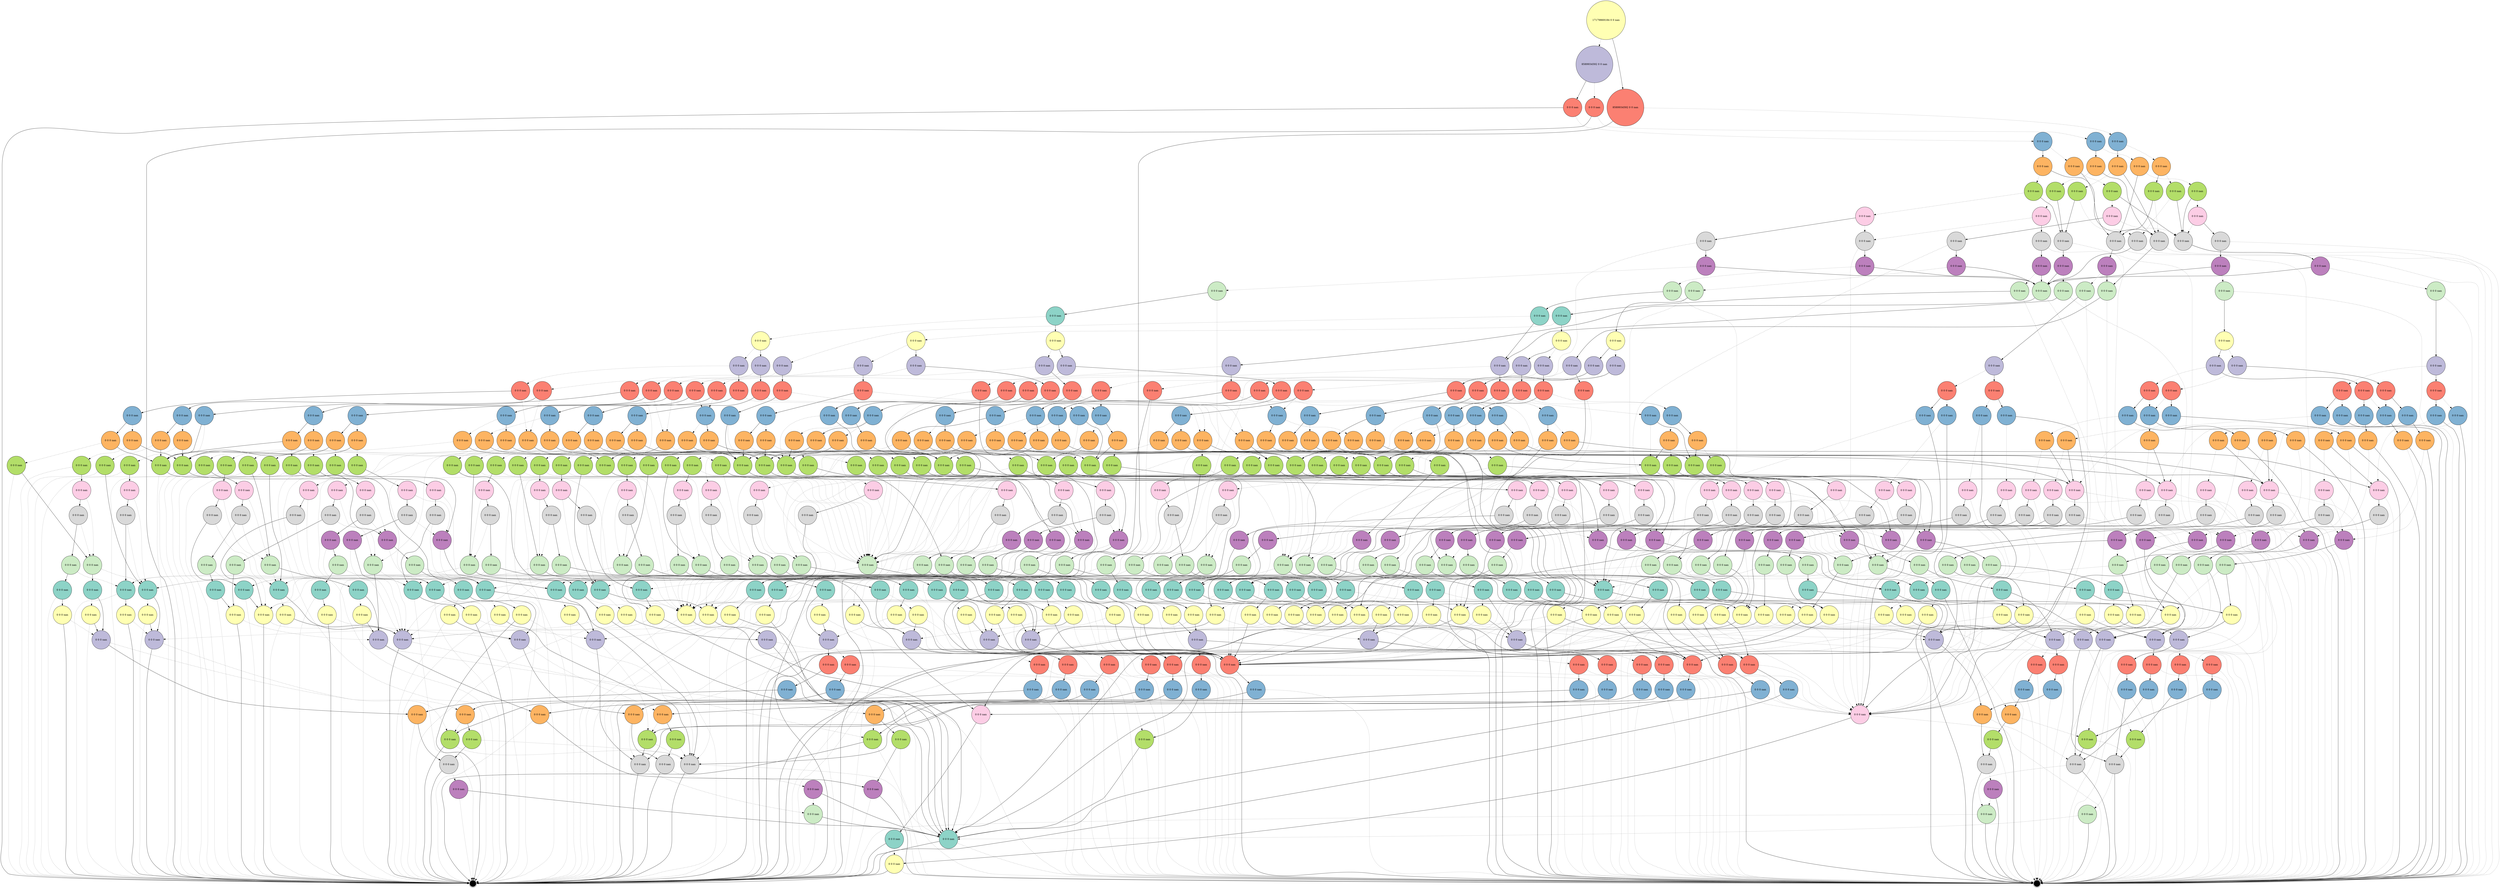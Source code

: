digraph "" {
		node [colorscheme=set312,
		label="\N",
		shape=circle,
		style=filled
		];
{
graph [rank=same];
150240	[fillcolor=2, label="17179869184 0 0 nan", rank=1];
}
{
graph [rank=same];
150239	[fillcolor=3, label="8589934592 0 0 nan", rank=2];
}
{
graph [rank=same];
149664	[fillcolor=4, label="8589934592 0 0 nan", rank=3];
149946	[fillcolor=4, label="0 0 0 nan", rank=3];
150238	[fillcolor=4, label="0 0 0 nan", rank=3];
}
{
graph [rank=same];
150237	[fillcolor=5, label="0 0 0 nan", rank=4];
149663	[fillcolor=5, label="0 0 0 nan", rank=4];
149945	[fillcolor=5, label="0 0 0 nan", rank=4];
}
{
graph [rank=same];
149944	[fillcolor=6, label="0 0 0 nan", rank=5];
149662	[fillcolor=6, label="0 0 0 nan", rank=5];
149615	[fillcolor=6, label="0 0 0 nan", rank=5];
150173	[fillcolor=6, label="0 0 0 nan", rank=5];
149893	[fillcolor=6, label="0 0 0 nan", rank=5];
150236	[fillcolor=6, label="0 0 0 nan", rank=5];
}
{
graph [rank=same];
150235	[fillcolor=7, label="0 0 0 nan", rank=6];
149661	[fillcolor=7, label="0 0 0 nan", rank=6];
149943	[fillcolor=7, label="0 0 0 nan", rank=6];
149892	[fillcolor=7, label="0 0 0 nan", rank=6];
149614	[fillcolor=7, label="0 0 0 nan", rank=6];
150172	[fillcolor=7, label="0 0 0 nan", rank=6];
149640	[fillcolor=7, label="0 0 0 nan", rank=6];
}
{
graph [rank=same];
150234	[fillcolor=8, label="0 0 0 nan", rank=7];
149942	[fillcolor=8, label="0 0 0 nan", rank=7];
150171	[fillcolor=8, label="0 0 0 nan", rank=7];
149891	[fillcolor=8, label="0 0 0 nan", rank=7];
}
{
graph [rank=same];
149639	[fillcolor=9, label="0 0 0 nan", rank=8];
149941	[fillcolor=9, label="0 0 0 nan", rank=8];
149613	[fillcolor=9, label="0 0 0 nan", rank=8];
149612	[fillcolor=9, label="0 0 0 nan", rank=8];
149660	[fillcolor=9, label="0 0 0 nan", rank=8];
149890	[fillcolor=9, label="0 0 0 nan", rank=8];
150170	[fillcolor=9, label="0 0 0 nan", rank=8];
149881	[fillcolor=9, label="0 0 0 nan", rank=8];
149559	[fillcolor=9, label="0 0 0 nan", rank=8];
150233	[fillcolor=9, label="0 0 0 nan", rank=8];
}
{
graph [rank=same];
149880	[fillcolor=10, label="0 0 0 nan", rank=9];
150169	[fillcolor=10, label="0 0 0 nan", rank=9];
149638	[fillcolor=10, label="0 0 0 nan", rank=9];
149611	[fillcolor=10, label="0 0 0 nan", rank=9];
149889	[fillcolor=10, label="0 0 0 nan", rank=9];
149940	[fillcolor=10, label="0 0 0 nan", rank=9];
149659	[fillcolor=10, label="0 0 0 nan", rank=9];
150232	[fillcolor=10, label="0 0 0 nan", rank=9];
}
{
graph [rank=same];
149558	[fillcolor=11, label="0 0 0 nan", rank=10];
150168	[fillcolor=11, label="0 0 0 nan", rank=10];
150231	[fillcolor=11, label="0 0 0 nan", rank=10];
149888	[fillcolor=11, label="0 0 0 nan", rank=10];
149658	[fillcolor=11, label="0 0 0 nan", rank=10];
149571	[fillcolor=11, label="0 0 0 nan", rank=10];
149637	[fillcolor=11, label="0 0 0 nan", rank=10];
149879	[fillcolor=11, label="0 0 0 nan", rank=10];
149610	[fillcolor=11, label="0 0 0 nan", rank=10];
149939	[fillcolor=11, label="0 0 0 nan", rank=10];
}
{
graph [rank=same];
149887	[fillcolor=1, label="0 0 0 nan", rank=11];
149878	[fillcolor=1, label="0 0 0 nan", rank=11];
150167	[fillcolor=1, label="0 0 0 nan", rank=11];
}
{
graph [rank=same];
149938	[fillcolor=2, label="0 0 0 nan", rank=12];
150166	[fillcolor=2, label="0 0 0 nan", rank=12];
150070	[fillcolor=2, label="0 0 0 nan", rank=12];
149877	[fillcolor=2, label="0 0 0 nan", rank=12];
150230	[fillcolor=2, label="0 0 0 nan", rank=12];
149767	[fillcolor=2, label="0 0 0 nan", rank=12];
}
{
graph [rank=same];
149876	[fillcolor=3, label="0 0 0 nan", rank=13];
150069	[fillcolor=3, label="0 0 0 nan", rank=13];
149657	[fillcolor=3, label="0 0 0 nan", rank=13];
150208	[fillcolor=3, label="0 0 0 nan", rank=13];
149766	[fillcolor=3, label="0 0 0 nan", rank=13];
149570	[fillcolor=3, label="0 0 0 nan", rank=13];
149727	[fillcolor=3, label="0 0 0 nan", rank=13];
149557	[fillcolor=3, label="0 0 0 nan", rank=13];
150025	[fillcolor=3, label="0 0 0 nan", rank=13];
149836	[fillcolor=3, label="0 0 0 nan", rank=13];
149920	[fillcolor=3, label="0 0 0 nan", rank=13];
149609	[fillcolor=3, label="0 0 0 nan", rank=13];
150229	[fillcolor=3, label="0 0 0 nan", rank=13];
150121	[fillcolor=3, label="0 0 0 nan", rank=13];
150165	[fillcolor=3, label="0 0 0 nan", rank=13];
149886	[fillcolor=3, label="0 0 0 nan", rank=13];
149937	[fillcolor=3, label="0 0 0 nan", rank=13];
149636	[fillcolor=3, label="0 0 0 nan", rank=13];
}
{
graph [rank=same];
150005	[fillcolor=4, label="0 0 0 nan", rank=14];
149556	[fillcolor=4, label="0 0 0 nan", rank=14];
149726	[fillcolor=4, label="0 0 0 nan", rank=14];
150164	[fillcolor=4, label="0 0 0 nan", rank=14];
149656	[fillcolor=4, label="0 0 0 nan", rank=14];
150051	[fillcolor=4, label="0 0 0 nan", rank=14];
149597	[fillcolor=4, label="0 0 0 nan", rank=14];
149860	[fillcolor=4, label="0 0 0 nan", rank=14];
150107	[fillcolor=4, label="0 0 0 nan", rank=14];
149875	[fillcolor=4, label="0 0 0 nan", rank=14];
149555	[fillcolor=4, label="0 0 0 nan", rank=14];
150068	[fillcolor=4, label="0 0 0 nan", rank=14];
149936	[fillcolor=4, label="0 0 0 nan", rank=14];
149635	[fillcolor=4, label="0 0 0 nan", rank=14];
149649	[fillcolor=4, label="0 0 0 nan", rank=14];
150228	[fillcolor=4, label="0 0 0 nan", rank=14];
149883	[fillcolor=4, label="0 0 0 nan", rank=14];
149750	[fillcolor=4, label="0 0 0 nan", rank=14];
150147	[fillcolor=4, label="0 0 0 nan", rank=14];
150218	[fillcolor=4, label="0 0 0 nan", rank=14];
149928	[fillcolor=4, label="0 0 0 nan", rank=14];
149919	[fillcolor=4, label="0 0 0 nan", rank=14];
149835	[fillcolor=4, label="0 0 0 nan", rank=14];
149885	[fillcolor=4, label="0 0 0 nan", rank=14];
149820	[fillcolor=4, label="0 0 0 nan", rank=14];
149628	[fillcolor=4, label="0 0 0 nan", rank=14];
149568	[fillcolor=4, label="0 0 0 nan", rank=14];
150192	[fillcolor=4, label="0 0 0 nan", rank=14];
149569	[fillcolor=4, label="0 0 0 nan", rank=14];
149765	[fillcolor=4, label="0 0 0 nan", rank=14];
149711	[fillcolor=4, label="0 0 0 nan", rank=14];
150120	[fillcolor=4, label="0 0 0 nan", rank=14];
150207	[fillcolor=4, label="0 0 0 nan", rank=14];
149908	[fillcolor=4, label="0 0 0 nan", rank=14];
150024	[fillcolor=4, label="0 0 0 nan", rank=14];
149608	[fillcolor=4, label="0 0 0 nan", rank=14];
}
{
graph [rank=same];
149913	[fillcolor=5, label="0 0 0 nan", rank=15];
150191	[fillcolor=5, label="0 0 0 nan", rank=15];
149806	[fillcolor=5, label="0 0 0 nan", rank=15];
149607	[fillcolor=5, label="0 0 0 nan", rank=15];
150199	[fillcolor=5, label="0 0 0 nan", rank=15];
149882	[fillcolor=5, label="0 0 0 nan", rank=15];
150206	[fillcolor=5, label="0 0 0 nan", rank=15];
149652	[fillcolor=5, label="0 0 0 nan", rank=15];
150163	[fillcolor=5, label="0 0 0 nan", rank=15];
149627	[fillcolor=5, label="0 0 0 nan", rank=15];
149859	[fillcolor=5, label="0 0 0 nan", rank=15];
150227	[fillcolor=5, label="0 0 0 nan", rank=15];
149974	[fillcolor=5, label="0 0 0 nan", rank=15];
150182	[fillcolor=5, label="0 0 0 nan", rank=15];
150023	[fillcolor=5, label="0 0 0 nan", rank=15];
149631	[fillcolor=5, label="0 0 0 nan", rank=15];
149907	[fillcolor=5, label="0 0 0 nan", rank=15];
149686	[fillcolor=5, label="0 0 0 nan", rank=15];
149621	[fillcolor=5, label="0 0 0 nan", rank=15];
149927	[fillcolor=5, label="0 0 0 nan", rank=15];
149648	[fillcolor=5, label="0 0 0 nan", rank=15];
150050	[fillcolor=5, label="0 0 0 nan", rank=15];
150098	[fillcolor=5, label="0 0 0 nan", rank=15];
150004	[fillcolor=5, label="0 0 0 nan", rank=15];
149586	[fillcolor=5, label="0 0 0 nan", rank=15];
149710	[fillcolor=5, label="0 0 0 nan", rank=15];
149831	[fillcolor=5, label="0 0 0 nan", rank=15];
149900	[fillcolor=5, label="0 0 0 nan", rank=15];
150014	[fillcolor=5, label="0 0 0 nan", rank=15];
150116	[fillcolor=5, label="0 0 0 nan", rank=15];
150146	[fillcolor=5, label="0 0 0 nan", rank=15];
149602	[fillcolor=5, label="0 0 0 nan", rank=15];
149725	[fillcolor=5, label="0 0 0 nan", rank=15];
149918	[fillcolor=5, label="0 0 0 nan", rank=15];
149718	[fillcolor=5, label="0 0 0 nan", rank=15];
149764	[fillcolor=5, label="0 0 0 nan", rank=15];
150217	[fillcolor=5, label="0 0 0 nan", rank=15];
149634	[fillcolor=5, label="0 0 0 nan", rank=15];
149596	[fillcolor=5, label="0 0 0 nan", rank=15];
149644	[fillcolor=5, label="0 0 0 nan", rank=15];
150067	[fillcolor=5, label="0 0 0 nan", rank=15];
149749	[fillcolor=5, label="0 0 0 nan", rank=15];
149874	[fillcolor=5, label="0 0 0 nan", rank=15];
149884	[fillcolor=5, label="0 0 0 nan", rank=15];
149935	[fillcolor=5, label="0 0 0 nan", rank=15];
149655	[fillcolor=5, label="0 0 0 nan", rank=15];
}
{
graph [rank=same];
149899	[fillcolor=6, label="0 0 0 nan", rank=16];
149685	[fillcolor=6, label="0 0 0 nan", rank=16];
149934	[fillcolor=6, label="0 0 0 nan", rank=16];
149709	[fillcolor=6, label="0 0 0 nan", rank=16];
150176	[fillcolor=6, label="0 0 0 nan", rank=16];
149930	[fillcolor=6, label="0 0 0 nan", rank=16];
150003	[fillcolor=6, label="0 0 0 nan", rank=16];
150017	[fillcolor=6, label="0 0 0 nan", rank=16];
150115	[fillcolor=6, label="0 0 0 nan", rank=16];
149902	[fillcolor=6, label="0 0 0 nan", rank=16];
150194	[fillcolor=6, label="0 0 0 nan", rank=16];
149713	[fillcolor=6, label="0 0 0 nan", rank=16];
150201	[fillcolor=6, label="0 0 0 nan", rank=16];
150058	[fillcolor=6, label="0 0 0 nan", rank=16];
150110	[fillcolor=6, label="0 0 0 nan", rank=16];
150226	[fillcolor=6, label="0 0 0 nan", rank=16];
150221	[fillcolor=6, label="0 0 0 nan", rank=16];
149741	[fillcolor=6, label="0 0 0 nan", rank=16];
150205	[fillcolor=6, label="0 0 0 nan", rank=16];
149748	[fillcolor=6, label="0 0 0 nan", rank=16];
149909	[fillcolor=6, label="0 0 0 nan", rank=16];
149866	[fillcolor=6, label="0 0 0 nan", rank=16];
149895	[fillcolor=6, label="0 0 0 nan", rank=16];
150008	[fillcolor=6, label="0 0 0 nan", rank=16];
149700	[fillcolor=6, label="0 0 0 nan", rank=16];
149676	[fillcolor=6, label="0 0 0 nan", rank=16];
149963	[fillcolor=6, label="0 0 0 nan", rank=16];
150185	[fillcolor=6, label="0 0 0 nan", rank=16];
149912	[fillcolor=6, label="0 0 0 nan", rank=16];
150145	[fillcolor=6, label="0 0 0 nan", rank=16];
150137	[fillcolor=6, label="0 0 0 nan", rank=16];
149858	[fillcolor=6, label="0 0 0 nan", rank=16];
149906	[fillcolor=6, label="0 0 0 nan", rank=16];
149926	[fillcolor=6, label="0 0 0 nan", rank=16];
150022	[fillcolor=6, label="0 0 0 nan", rank=16];
149720	[fillcolor=6, label="0 0 0 nan", rank=16];
149873	[fillcolor=6, label="0 0 0 nan", rank=16];
149788	[fillcolor=6, label="0 0 0 nan", rank=16];
149993	[fillcolor=6, label="0 0 0 nan", rank=16];
149823	[fillcolor=6, label="0 0 0 nan", rank=16];
150106	[fillcolor=6, label="0 0 0 nan", rank=16];
150119	[fillcolor=6, label="0 0 0 nan", rank=16];
149805	[fillcolor=6, label="0 0 0 nan", rank=16];
150087	[fillcolor=6, label="0 0 0 nan", rank=16];
150216	[fillcolor=6, label="0 0 0 nan", rank=16];
149717	[fillcolor=6, label="0 0 0 nan", rank=16];
149756	[fillcolor=6, label="0 0 0 nan", rank=16];
150190	[fillcolor=6, label="0 0 0 nan", rank=16];
150013	[fillcolor=6, label="0 0 0 nan", rank=16];
150154	[fillcolor=6, label="0 0 0 nan", rank=16];
149917	[fillcolor=6, label="0 0 0 nan", rank=16];
150066	[fillcolor=6, label="0 0 0 nan", rank=16];
150041	[fillcolor=6, label="0 0 0 nan", rank=16];
149724	[fillcolor=6, label="0 0 0 nan", rank=16];
149851	[fillcolor=6, label="0 0 0 nan", rank=16];
150049	[fillcolor=6, label="0 0 0 nan", rank=16];
150097	[fillcolor=6, label="0 0 0 nan", rank=16];
149830	[fillcolor=6, label="0 0 0 nan", rank=16];
150198	[fillcolor=6, label="0 0 0 nan", rank=16];
149973	[fillcolor=6, label="0 0 0 nan", rank=16];
149763	[fillcolor=6, label="0 0 0 nan", rank=16];
149922	[fillcolor=6, label="0 0 0 nan", rank=16];
149834	[fillcolor=6, label="0 0 0 nan", rank=16];
149914	[fillcolor=6, label="0 0 0 nan", rank=16];
150211	[fillcolor=6, label="0 0 0 nan", rank=16];
149819	[fillcolor=6, label="0 0 0 nan", rank=16];
150181	[fillcolor=6, label="0 0 0 nan", rank=16];
150162	[fillcolor=6, label="0 0 0 nan", rank=16];
}
{
graph [rank=same];
149708	[fillcolor=7, label="0 0 0 nan", rank=17];
149719	[fillcolor=7, label="0 0 0 nan", rank=17];
150114	[fillcolor=7, label="0 0 0 nan", rank=17];
150016	[fillcolor=7, label="0 0 0 nan", rank=17];
149603	[fillcolor=7, label="0 0 0 nan", rank=17];
149762	[fillcolor=7, label="0 0 0 nan", rank=17];
149804	[fillcolor=7, label="0 0 0 nan", rank=17];
149812	[fillcolor=7, label="0 0 0 nan", rank=17];
149606	[fillcolor=7, label="0 0 0 nan", rank=17];
149755	[fillcolor=7, label="0 0 0 nan", rank=17];
149833	[fillcolor=7, label="0 0 0 nan", rank=17];
149826	[fillcolor=7, label="0 0 0 nan", rank=17];
150136	[fillcolor=7, label="0 0 0 nan", rank=17];
149675	[fillcolor=7, label="0 0 0 nan", rank=17];
150048	[fillcolor=7, label="0 0 0 nan", rank=17];
150109	[fillcolor=7, label="0 0 0 nan", rank=17];
149740	[fillcolor=7, label="0 0 0 nan", rank=17];
149723	[fillcolor=7, label="0 0 0 nan", rank=17];
150007	[fillcolor=7, label="0 0 0 nan", rank=17];
149577	[fillcolor=7, label="0 0 0 nan", rank=17];
149585	[fillcolor=7, label="0 0 0 nan", rank=17];
149796	[fillcolor=7, label="0 0 0 nan", rank=17];
149832	[fillcolor=7, label="0 0 0 nan", rank=17];
149865	[fillcolor=7, label="0 0 0 nan", rank=17];
149776	[fillcolor=7, label="0 0 0 nan", rank=17];
149818	[fillcolor=7, label="0 0 0 nan", rank=17];
150096	[fillcolor=7, label="0 0 0 nan", rank=17];
150105	[fillcolor=7, label="0 0 0 nan", rank=17];
150065	[fillcolor=7, label="0 0 0 nan", rank=17];
149598	[fillcolor=7, label="0 0 0 nan", rank=17];
150012	[fillcolor=7, label="0 0 0 nan", rank=17];
149595	[fillcolor=7, label="0 0 0 nan", rank=17];
150040	[fillcolor=7, label="0 0 0 nan", rank=17];
150057	[fillcolor=7, label="0 0 0 nan", rank=17];
150002	[fillcolor=7, label="0 0 0 nan", rank=17];
149857	[fillcolor=7, label="0 0 0 nan", rank=17];
149601	[fillcolor=7, label="0 0 0 nan", rank=17];
149850	[fillcolor=7, label="0 0 0 nan", rank=17];
149821	[fillcolor=7, label="0 0 0 nan", rank=17];
149712	[fillcolor=7, label="0 0 0 nan", rank=17];
149787	[fillcolor=7, label="0 0 0 nan", rank=17];
150021	[fillcolor=7, label="0 0 0 nan", rank=17];
149699	[fillcolor=7, label="0 0 0 nan", rank=17];
150118	[fillcolor=7, label="0 0 0 nan", rank=17];
149822	[fillcolor=7, label="0 0 0 nan", rank=17];
150086	[fillcolor=7, label="0 0 0 nan", rank=17];
149872	[fillcolor=7, label="0 0 0 nan", rank=17];
150161	[fillcolor=7, label="0 0 0 nan", rank=17];
150153	[fillcolor=7, label="0 0 0 nan", rank=17];
149829	[fillcolor=7, label="0 0 0 nan", rank=17];
149716	[fillcolor=7, label="0 0 0 nan", rank=17];
149962	[fillcolor=7, label="0 0 0 nan", rank=17];
149972	[fillcolor=7, label="0 0 0 nan", rank=17];
149684	[fillcolor=7, label="0 0 0 nan", rank=17];
149992	[fillcolor=7, label="0 0 0 nan", rank=17];
149747	[fillcolor=7, label="0 0 0 nan", rank=17];
149587	[fillcolor=7, label="0 0 0 nan", rank=17];
150144	[fillcolor=7, label="0 0 0 nan", rank=17];
}
{
graph [rank=same];
149633	[fillcolor=8, label="0 0 0 nan", rank=18];
150143	[fillcolor=8, label="0 0 0 nan", rank=18];
149925	[fillcolor=8, label="0 0 0 nan", rank=18];
150204	[fillcolor=8, label="0 0 0 nan", rank=18];
149761	[fillcolor=8, label="0 0 0 nan", rank=18];
149933	[fillcolor=8, label="0 0 0 nan", rank=18];
149600	[fillcolor=8, label="0 0 0 nan", rank=18];
149647	[fillcolor=8, label="0 0 0 nan", rank=18];
150225	[fillcolor=8, label="0 0 0 nan", rank=18];
149620	[fillcolor=8, label="0 0 0 nan", rank=18];
150064	[fillcolor=8, label="0 0 0 nan", rank=18];
149916	[fillcolor=8, label="0 0 0 nan", rank=18];
150160	[fillcolor=8, label="0 0 0 nan", rank=18];
149683	[fillcolor=8, label="0 0 0 nan", rank=18];
150215	[fillcolor=8, label="0 0 0 nan", rank=18];
149803	[fillcolor=8, label="0 0 0 nan", rank=18];
150095	[fillcolor=8, label="0 0 0 nan", rank=18];
150189	[fillcolor=8, label="0 0 0 nan", rank=18];
150197	[fillcolor=8, label="0 0 0 nan", rank=18];
149898	[fillcolor=8, label="0 0 0 nan", rank=18];
149643	[fillcolor=8, label="0 0 0 nan", rank=18];
150001	[fillcolor=8, label="0 0 0 nan", rank=18];
149626	[fillcolor=8, label="0 0 0 nan", rank=18];
150047	[fillcolor=8, label="0 0 0 nan", rank=18];
149828	[fillcolor=8, label="0 0 0 nan", rank=18];
149825	[fillcolor=8, label="0 0 0 nan", rank=18];
150020	[fillcolor=8, label="0 0 0 nan", rank=18];
150180	[fillcolor=8, label="0 0 0 nan", rank=18];
150011	[fillcolor=8, label="0 0 0 nan", rank=18];
149594	[fillcolor=8, label="0 0 0 nan", rank=18];
149651	[fillcolor=8, label="0 0 0 nan", rank=18];
150113	[fillcolor=8, label="0 0 0 nan", rank=18];
149971	[fillcolor=8, label="0 0 0 nan", rank=18];
149654	[fillcolor=8, label="0 0 0 nan", rank=18];
149715	[fillcolor=8, label="0 0 0 nan", rank=18];
149911	[fillcolor=8, label="0 0 0 nan", rank=18];
149707	[fillcolor=8, label="0 0 0 nan", rank=18];
149584	[fillcolor=8, label="0 0 0 nan", rank=18];
149905	[fillcolor=8, label="0 0 0 nan", rank=18];
149722	[fillcolor=8, label="0 0 0 nan", rank=18];
149605	[fillcolor=8, label="0 0 0 nan", rank=18];
149746	[fillcolor=8, label="0 0 0 nan", rank=18];
149795	[fillcolor=8, label="0 0 0 nan", rank=18];
149871	[fillcolor=8, label="0 0 0 nan", rank=18];
149856	[fillcolor=8, label="0 0 0 nan", rank=18];
149630	[fillcolor=8, label="0 0 0 nan", rank=18];
}
{
graph [rank=same];
149870	[fillcolor=9, label="0 0 0 nan", rank=19];
150046	[fillcolor=9, label="0 0 0 nan", rank=19];
149915	[fillcolor=9, label="0 0 0 nan", rank=19];
149904	[fillcolor=9, label="0 0 0 nan", rank=19];
149802	[fillcolor=9, label="0 0 0 nan", rank=19];
149642	[fillcolor=9, label="0 0 0 nan", rank=19];
149932	[fillcolor=9, label="0 0 0 nan", rank=19];
149682	[fillcolor=9, label="0 0 0 nan", rank=19];
149625	[fillcolor=9, label="0 0 0 nan", rank=19];
150224	[fillcolor=9, label="0 0 0 nan", rank=19];
149593	[fillcolor=9, label="0 0 0 nan", rank=19];
150179	[fillcolor=9, label="0 0 0 nan", rank=19];
149646	[fillcolor=9, label="0 0 0 nan", rank=19];
149721	[fillcolor=9, label="0 0 0 nan", rank=19];
150019	[fillcolor=9, label="0 0 0 nan", rank=19];
150196	[fillcolor=9, label="0 0 0 nan", rank=19];
149629	[fillcolor=9, label="0 0 0 nan", rank=19];
149604	[fillcolor=9, label="0 0 0 nan", rank=19];
149650	[fillcolor=9, label="0 0 0 nan", rank=19];
149970	[fillcolor=9, label="0 0 0 nan", rank=19];
149794	[fillcolor=9, label="0 0 0 nan", rank=19];
150214	[fillcolor=9, label="0 0 0 nan", rank=19];
150094	[fillcolor=9, label="0 0 0 nan", rank=19];
149910	[fillcolor=9, label="0 0 0 nan", rank=19];
149897	[fillcolor=9, label="0 0 0 nan", rank=19];
149653	[fillcolor=9, label="0 0 0 nan", rank=19];
149760	[fillcolor=9, label="0 0 0 nan", rank=19];
149827	[fillcolor=9, label="0 0 0 nan", rank=19];
150188	[fillcolor=9, label="0 0 0 nan", rank=19];
150112	[fillcolor=9, label="0 0 0 nan", rank=19];
149632	[fillcolor=9, label="0 0 0 nan", rank=19];
149619	[fillcolor=9, label="0 0 0 nan", rank=19];
149924	[fillcolor=9, label="0 0 0 nan", rank=19];
150159	[fillcolor=9, label="0 0 0 nan", rank=19];
150010	[fillcolor=9, label="0 0 0 nan", rank=19];
150142	[fillcolor=9, label="0 0 0 nan", rank=19];
149583	[fillcolor=9, label="0 0 0 nan", rank=19];
149824	[fillcolor=9, label="0 0 0 nan", rank=19];
150063	[fillcolor=9, label="0 0 0 nan", rank=19];
150000	[fillcolor=9, label="0 0 0 nan", rank=19];
149745	[fillcolor=9, label="0 0 0 nan", rank=19];
150203	[fillcolor=9, label="0 0 0 nan", rank=19];
149714	[fillcolor=9, label="0 0 0 nan", rank=19];
149855	[fillcolor=9, label="0 0 0 nan", rank=19];
149599	[fillcolor=9, label="0 0 0 nan", rank=19];
149706	[fillcolor=9, label="0 0 0 nan", rank=19];
}
{
graph [rank=same];
150195	[fillcolor=10, label="0 0 0 nan", rank=20];
150158	[fillcolor=10, label="0 0 0 nan", rank=20];
150104	[fillcolor=10, label="0 0 0 nan", rank=20];
150213	[fillcolor=10, label="0 0 0 nan", rank=20];
150220	[fillcolor=10, label="0 0 0 nan", rank=20];
150135	[fillcolor=10, label="0 0 0 nan", rank=20];
150152	[fillcolor=10, label="0 0 0 nan", rank=20];
150006	[fillcolor=10, label="0 0 0 nan", rank=20];
150056	[fillcolor=10, label="0 0 0 nan", rank=20];
150223	[fillcolor=10, label="0 0 0 nan", rank=20];
150210	[fillcolor=10, label="0 0 0 nan", rank=20];
150039	[fillcolor=10, label="0 0 0 nan", rank=20];
150193	[fillcolor=10, label="0 0 0 nan", rank=20];
150108	[fillcolor=10, label="0 0 0 nan", rank=20];
150202	[fillcolor=10, label="0 0 0 nan", rank=20];
150175	[fillcolor=10, label="0 0 0 nan", rank=20];
150018	[fillcolor=10, label="0 0 0 nan", rank=20];
150015	[fillcolor=10, label="0 0 0 nan", rank=20];
150045	[fillcolor=10, label="0 0 0 nan", rank=20];
150009	[fillcolor=10, label="0 0 0 nan", rank=20];
150093	[fillcolor=10, label="0 0 0 nan", rank=20];
150184	[fillcolor=10, label="0 0 0 nan", rank=20];
150178	[fillcolor=10, label="0 0 0 nan", rank=20];
149991	[fillcolor=10, label="0 0 0 nan", rank=20];
149969	[fillcolor=10, label="0 0 0 nan", rank=20];
150062	[fillcolor=10, label="0 0 0 nan", rank=20];
150200	[fillcolor=10, label="0 0 0 nan", rank=20];
150117	[fillcolor=10, label="0 0 0 nan", rank=20];
150111	[fillcolor=10, label="0 0 0 nan", rank=20];
150141	[fillcolor=10, label="0 0 0 nan", rank=20];
149999	[fillcolor=10, label="0 0 0 nan", rank=20];
149961	[fillcolor=10, label="0 0 0 nan", rank=20];
150187	[fillcolor=10, label="0 0 0 nan", rank=20];
150085	[fillcolor=10, label="0 0 0 nan", rank=20];
}
{
graph [rank=same];
149576	[fillcolor=11, label="0 0 0 nan", rank=21];
149681	[fillcolor=11, label="0 0 0 nan", rank=21];
149854	[fillcolor=11, label="0 0 0 nan", rank=21];
150084	[fillcolor=11, label="0 0 0 nan", rank=21];
149739	[fillcolor=11, label="0 0 0 nan", rank=21];
149864	[fillcolor=11, label="0 0 0 nan", rank=21];
150219	[fillcolor=11, label="0 0 0 nan", rank=21];
149645	[fillcolor=11, label="0 0 0 nan", rank=21];
150212	[fillcolor=11, label="0 0 0 nan", rank=21];
149582	[fillcolor=11, label="0 0 0 nan", rank=21];
149869	[fillcolor=11, label="0 0 0 nan", rank=21];
149990	[fillcolor=11, label="0 0 0 nan", rank=21];
149849	[fillcolor=11, label="0 0 0 nan", rank=21];
150183	[fillcolor=11, label="0 0 0 nan", rank=21];
149754	[fillcolor=11, label="0 0 0 nan", rank=21];
149894	[fillcolor=11, label="0 0 0 nan", rank=21];
149903	[fillcolor=11, label="0 0 0 nan", rank=21];
150044	[fillcolor=11, label="0 0 0 nan", rank=21];
149817	[fillcolor=11, label="0 0 0 nan", rank=21];
149896	[fillcolor=11, label="0 0 0 nan", rank=21];
149793	[fillcolor=11, label="0 0 0 nan", rank=21];
150209	[fillcolor=11, label="0 0 0 nan", rank=21];
149759	[fillcolor=11, label="0 0 0 nan", rank=21];
149674	[fillcolor=11, label="0 0 0 nan", rank=21];
150061	[fillcolor=11, label="0 0 0 nan", rank=21];
150222	[fillcolor=11, label="0 0 0 nan", rank=21];
149624	[fillcolor=11, label="0 0 0 nan", rank=21];
149968	[fillcolor=11, label="0 0 0 nan", rank=21];
150151	[fillcolor=11, label="0 0 0 nan", rank=21];
149705	[fillcolor=11, label="0 0 0 nan", rank=21];
149744	[fillcolor=11, label="0 0 0 nan", rank=21];
149546	[fillcolor=11, label="0 0 0 nan", rank=21];
150174	[fillcolor=11, label="0 0 0 nan", rank=21];
149562	[fillcolor=11, label="0 0 0 nan", rank=21];
150103	[fillcolor=11, label="0 0 0 nan", rank=21];
149929	[fillcolor=11, label="0 0 0 nan", rank=21];
149998	[fillcolor=11, label="0 0 0 nan", rank=21];
149923	[fillcolor=11, label="0 0 0 nan", rank=21];
150186	[fillcolor=11, label="0 0 0 nan", rank=21];
149641	[fillcolor=11, label="0 0 0 nan", rank=21];
149775	[fillcolor=11, label="0 0 0 nan", rank=21];
150055	[fillcolor=11, label="0 0 0 nan", rank=21];
149921	[fillcolor=11, label="0 0 0 nan", rank=21];
150177	[fillcolor=11, label="0 0 0 nan", rank=21];
149786	[fillcolor=11, label="0 0 0 nan", rank=21];
150038	[fillcolor=11, label="0 0 0 nan", rank=21];
149960	[fillcolor=11, label="0 0 0 nan", rank=21];
149554	[fillcolor=11, label="0 0 0 nan", rank=21];
149931	[fillcolor=11, label="0 0 0 nan", rank=21];
150134	[fillcolor=11, label="0 0 0 nan", rank=21];
149618	[fillcolor=11, label="0 0 0 nan", rank=21];
149567	[fillcolor=11, label="0 0 0 nan", rank=21];
149592	[fillcolor=11, label="0 0 0 nan", rank=21];
149801	[fillcolor=11, label="0 0 0 nan", rank=21];
149811	[fillcolor=11, label="0 0 0 nan", rank=21];
150157	[fillcolor=11, label="0 0 0 nan", rank=21];
150140	[fillcolor=11, label="0 0 0 nan", rank=21];
149698	[fillcolor=11, label="0 0 0 nan", rank=21];
149901	[fillcolor=11, label="0 0 0 nan", rank=21];
150092	[fillcolor=11, label="0 0 0 nan", rank=21];
}
{
graph [rank=same];
149743	[fillcolor=1, label="0 0 0 nan", rank=22];
149573	[fillcolor=1, label="0 0 0 nan", rank=22];
149591	[fillcolor=1, label="0 0 0 nan", rank=22];
150102	[fillcolor=1, label="0 0 0 nan", rank=22];
150083	[fillcolor=1, label="0 0 0 nan", rank=22];
149798	[fillcolor=1, label="0 0 0 nan", rank=22];
149800	[fillcolor=1, label="0 0 0 nan", rank=22];
149673	[fillcolor=1, label="0 0 0 nan", rank=22];
150089	[fillcolor=1, label="0 0 0 nan", rank=22];
149792	[fillcolor=1, label="0 0 0 nan", rank=22];
150156	[fillcolor=1, label="0 0 0 nan", rank=22];
149581	[fillcolor=1, label="0 0 0 nan", rank=22];
149680	[fillcolor=1, label="0 0 0 nan", rank=22];
149967	[fillcolor=1, label="0 0 0 nan", rank=22];
149868	[fillcolor=1, label="0 0 0 nan", rank=22];
149693	[fillcolor=1, label="0 0 0 nan", rank=22];
149702	[fillcolor=1, label="0 0 0 nan", rank=22];
149989	[fillcolor=1, label="0 0 0 nan", rank=22];
149774	[fillcolor=1, label="0 0 0 nan", rank=22];
149790	[fillcolor=1, label="0 0 0 nan", rank=22];
149753	[fillcolor=1, label="0 0 0 nan", rank=22];
149997	[fillcolor=1, label="0 0 0 nan", rank=22];
150060	[fillcolor=1, label="0 0 0 nan", rank=22];
149785	[fillcolor=1, label="0 0 0 nan", rank=22];
150091	[fillcolor=1, label="0 0 0 nan", rank=22];
149848	[fillcolor=1, label="0 0 0 nan", rank=22];
149985	[fillcolor=1, label="0 0 0 nan", rank=22];
149738	[fillcolor=1, label="0 0 0 nan", rank=22];
149575	[fillcolor=1, label="0 0 0 nan", rank=22];
149816	[fillcolor=1, label="0 0 0 nan", rank=22];
149965	[fillcolor=1, label="0 0 0 nan", rank=22];
149782	[fillcolor=1, label="0 0 0 nan", rank=22];
150043	[fillcolor=1, label="0 0 0 nan", rank=22];
149995	[fillcolor=1, label="0 0 0 nan", rank=22];
149959	[fillcolor=1, label="0 0 0 nan", rank=22];
149704	[fillcolor=1, label="0 0 0 nan", rank=22];
149853	[fillcolor=1, label="0 0 0 nan", rank=22];
150037	[fillcolor=1, label="0 0 0 nan", rank=22];
150150	[fillcolor=1, label="0 0 0 nan", rank=22];
149814	[fillcolor=1, label="0 0 0 nan", rank=22];
149678	[fillcolor=1, label="0 0 0 nan", rank=22];
149670	[fillcolor=1, label="0 0 0 nan", rank=22];
149808	[fillcolor=1, label="0 0 0 nan", rank=22];
150054	[fillcolor=1, label="0 0 0 nan", rank=22];
149863	[fillcolor=1, label="0 0 0 nan", rank=22];
149697	[fillcolor=1, label="0 0 0 nan", rank=22];
149758	[fillcolor=1, label="0 0 0 nan", rank=22];
149810	[fillcolor=1, label="0 0 0 nan", rank=22];
149589	[fillcolor=1, label="0 0 0 nan", rank=22];
150133	[fillcolor=1, label="0 0 0 nan", rank=22];
150139	[fillcolor=1, label="0 0 0 nan", rank=22];
150080	[fillcolor=1, label="0 0 0 nan", rank=22];
150100	[fillcolor=1, label="0 0 0 nan", rank=22];
149772	[fillcolor=1, label="0 0 0 nan", rank=22];
149956	[fillcolor=1, label="0 0 0 nan", rank=22];
149579	[fillcolor=1, label="0 0 0 nan", rank=22];
}
{
graph [rank=same];
150155	[fillcolor=2, label="0 0 0 nan", rank=23];
149994	[fillcolor=2, label="0 0 0 nan", rank=23];
149988	[fillcolor=2, label="0 0 0 nan", rank=23];
149784	[fillcolor=2, label="0 0 0 nan", rank=23];
150079	[fillcolor=2, label="0 0 0 nan", rank=23];
150053	[fillcolor=2, label="0 0 0 nan", rank=23];
149752	[fillcolor=2, label="0 0 0 nan", rank=23];
149692	[fillcolor=2, label="0 0 0 nan", rank=23];
149696	[fillcolor=2, label="0 0 0 nan", rank=23];
149622	[fillcolor=2, label="0 0 0 nan", rank=23];
149672	[fillcolor=2, label="0 0 0 nan", rank=23];
149574	[fillcolor=2, label="0 0 0 nan", rank=23];
150088	[fillcolor=2, label="0 0 0 nan", rank=23];
149964	[fillcolor=2, label="0 0 0 nan", rank=23];
149578	[fillcolor=2, label="0 0 0 nan", rank=23];
149552	[fillcolor=2, label="0 0 0 nan", rank=23];
149669	[fillcolor=2, label="0 0 0 nan", rank=23];
149852	[fillcolor=2, label="0 0 0 nan", rank=23];
150138	[fillcolor=2, label="0 0 0 nan", rank=23];
150036	[fillcolor=2, label="0 0 0 nan", rank=23];
149958	[fillcolor=2, label="0 0 0 nan", rank=23];
149701	[fillcolor=2, label="0 0 0 nan", rank=23];
149566	[fillcolor=2, label="0 0 0 nan", rank=23];
150042	[fillcolor=2, label="0 0 0 nan", rank=23];
149813	[fillcolor=2, label="0 0 0 nan", rank=23];
149809	[fillcolor=2, label="0 0 0 nan", rank=23];
150101	[fillcolor=2, label="0 0 0 nan", rank=23];
149996	[fillcolor=2, label="0 0 0 nan", rank=23];
149617	[fillcolor=2, label="0 0 0 nan", rank=23];
150090	[fillcolor=2, label="0 0 0 nan", rank=23];
149590	[fillcolor=2, label="0 0 0 nan", rank=23];
149679	[fillcolor=2, label="0 0 0 nan", rank=23];
149807	[fillcolor=2, label="0 0 0 nan", rank=23];
150132	[fillcolor=2, label="0 0 0 nan", rank=23];
149966	[fillcolor=2, label="0 0 0 nan", rank=23];
149799	[fillcolor=2, label="0 0 0 nan", rank=23];
149862	[fillcolor=2, label="0 0 0 nan", rank=23];
149588	[fillcolor=2, label="0 0 0 nan", rank=23];
149983	[fillcolor=2, label="0 0 0 nan", rank=23];
149757	[fillcolor=2, label="0 0 0 nan", rank=23];
149789	[fillcolor=2, label="0 0 0 nan", rank=23];
149797	[fillcolor=2, label="0 0 0 nan", rank=23];
150149	[fillcolor=2, label="0 0 0 nan", rank=23];
149737	[fillcolor=2, label="0 0 0 nan", rank=23];
149771	[fillcolor=2, label="0 0 0 nan", rank=23];
149742	[fillcolor=2, label="0 0 0 nan", rank=23];
149984	[fillcolor=2, label="0 0 0 nan", rank=23];
149695	[fillcolor=2, label="0 0 0 nan", rank=23];
149565	[fillcolor=2, label="0 0 0 nan", rank=23];
149580	[fillcolor=2, label="0 0 0 nan", rank=23];
149623	[fillcolor=2, label="0 0 0 nan", rank=23];
149677	[fillcolor=2, label="0 0 0 nan", rank=23];
150082	[fillcolor=2, label="0 0 0 nan", rank=23];
150099	[fillcolor=2, label="0 0 0 nan", rank=23];
149572	[fillcolor=2, label="0 0 0 nan", rank=23];
149815	[fillcolor=2, label="0 0 0 nan", rank=23];
149847	[fillcolor=2, label="0 0 0 nan", rank=23];
149691	[fillcolor=2, label="0 0 0 nan", rank=23];
150059	[fillcolor=2, label="0 0 0 nan", rank=23];
149955	[fillcolor=2, label="0 0 0 nan", rank=23];
149867	[fillcolor=2, label="0 0 0 nan", rank=23];
149703	[fillcolor=2, label="0 0 0 nan", rank=23];
149616	[fillcolor=2, label="0 0 0 nan", rank=23];
149781	[fillcolor=2, label="0 0 0 nan", rank=23];
149791	[fillcolor=2, label="0 0 0 nan", rank=23];
149553	[fillcolor=2, label="0 0 0 nan", rank=23];
149773	[fillcolor=2, label="0 0 0 nan", rank=23];
149987	[fillcolor=2, label="0 0 0 nan", rank=23];
}
{
graph [rank=same];
150148	[fillcolor=3, label="0 0 0 nan", rank=24];
149982	[fillcolor=3, label="0 0 0 nan", rank=24];
149671	[fillcolor=3, label="0 0 0 nan", rank=24];
150035	[fillcolor=3, label="0 0 0 nan", rank=24];
149954	[fillcolor=3, label="0 0 0 nan", rank=24];
149986	[fillcolor=3, label="0 0 0 nan", rank=24];
149846	[fillcolor=3, label="0 0 0 nan", rank=24];
149780	[fillcolor=3, label="0 0 0 nan", rank=24];
149668	[fillcolor=3, label="0 0 0 nan", rank=24];
150078	[fillcolor=3, label="0 0 0 nan", rank=24];
150131	[fillcolor=3, label="0 0 0 nan", rank=24];
149690	[fillcolor=3, label="0 0 0 nan", rank=24];
150052	[fillcolor=3, label="0 0 0 nan", rank=24];
149736	[fillcolor=3, label="0 0 0 nan", rank=24];
149783	[fillcolor=3, label="0 0 0 nan", rank=24];
149957	[fillcolor=3, label="0 0 0 nan", rank=24];
149861	[fillcolor=3, label="0 0 0 nan", rank=24];
149751	[fillcolor=3, label="0 0 0 nan", rank=24];
150081	[fillcolor=3, label="0 0 0 nan", rank=24];
149694	[fillcolor=3, label="0 0 0 nan", rank=24];
}
{
graph [rank=same];
149667	[fillcolor=4, label="0 0 0 nan", rank=25];
149735	[fillcolor=4, label="0 0 0 nan", rank=25];
150126	[fillcolor=4, label="0 0 0 nan", rank=25];
149981	[fillcolor=4, label="0 0 0 nan", rank=25];
149845	[fillcolor=4, label="0 0 0 nan", rank=25];
150030	[fillcolor=4, label="0 0 0 nan", rank=25];
150077	[fillcolor=4, label="0 0 0 nan", rank=25];
149779	[fillcolor=4, label="0 0 0 nan", rank=25];
149770	[fillcolor=4, label="0 0 0 nan", rank=25];
149950	[fillcolor=4, label="0 0 0 nan", rank=25];
149953	[fillcolor=4, label="0 0 0 nan", rank=25];
149561	[fillcolor=4, label="0 0 0 nan", rank=25];
149551	[fillcolor=4, label="0 0 0 nan", rank=25];
149689	[fillcolor=4, label="0 0 0 nan", rank=25];
149564	[fillcolor=4, label="0 0 0 nan", rank=25];
150074	[fillcolor=4, label="0 0 0 nan", rank=25];
150130	[fillcolor=4, label="0 0 0 nan", rank=25];
150034	[fillcolor=4, label="0 0 0 nan", rank=25];
149841	[fillcolor=4, label="0 0 0 nan", rank=25];
149978	[fillcolor=4, label="0 0 0 nan", rank=25];
149731	[fillcolor=4, label="0 0 0 nan", rank=25];
149545	[fillcolor=4, label="0 0 0 nan", rank=25];
}
{
graph [rank=same];
149949	[fillcolor=5, label="0 0 0 nan", rank=26];
149844	[fillcolor=5, label="0 0 0 nan", rank=26];
150073	[fillcolor=5, label="0 0 0 nan", rank=26];
150076	[fillcolor=5, label="0 0 0 nan", rank=26];
149730	[fillcolor=5, label="0 0 0 nan", rank=26];
149688	[fillcolor=5, label="0 0 0 nan", rank=26];
149980	[fillcolor=5, label="0 0 0 nan", rank=26];
149563	[fillcolor=5, label="0 0 0 nan", rank=26];
149840	[fillcolor=5, label="0 0 0 nan", rank=26];
150125	[fillcolor=5, label="0 0 0 nan", rank=26];
149666	[fillcolor=5, label="0 0 0 nan", rank=26];
150029	[fillcolor=5, label="0 0 0 nan", rank=26];
149778	[fillcolor=5, label="0 0 0 nan", rank=26];
149977	[fillcolor=5, label="0 0 0 nan", rank=26];
149544	[fillcolor=5, label="0 0 0 nan", rank=26];
149769	[fillcolor=5, label="0 0 0 nan", rank=26];
149952	[fillcolor=5, label="0 0 0 nan", rank=26];
149734	[fillcolor=5, label="0 0 0 nan", rank=26];
150129	[fillcolor=5, label="0 0 0 nan", rank=26];
150033	[fillcolor=5, label="0 0 0 nan", rank=26];
149550	[fillcolor=5, label="0 0 0 nan", rank=26];
149560	[fillcolor=5, label="0 0 0 nan", rank=26];
}
{
graph [rank=same];
150124	[fillcolor=6, label="0 0 0 nan", rank=27];
149839	[fillcolor=6, label="0 0 0 nan", rank=27];
150032	[fillcolor=6, label="0 0 0 nan", rank=27];
149843	[fillcolor=6, label="0 0 0 nan", rank=27];
149729	[fillcolor=6, label="0 0 0 nan", rank=27];
150028	[fillcolor=6, label="0 0 0 nan", rank=27];
150128	[fillcolor=6, label="0 0 0 nan", rank=27];
149733	[fillcolor=6, label="0 0 0 nan", rank=27];
}
{
graph [rank=same];
149842	[fillcolor=7, label="0 0 0 nan", rank=28];
149979	[fillcolor=7, label="0 0 0 nan", rank=28];
150075	[fillcolor=7, label="0 0 0 nan", rank=28];
149951	[fillcolor=7, label="0 0 0 nan", rank=28];
149777	[fillcolor=7, label="0 0 0 nan", rank=28];
150127	[fillcolor=7, label="0 0 0 nan", rank=28];
149687	[fillcolor=7, label="0 0 0 nan", rank=28];
149665	[fillcolor=7, label="0 0 0 nan", rank=28];
149732	[fillcolor=7, label="0 0 0 nan", rank=28];
150031	[fillcolor=7, label="0 0 0 nan", rank=28];
}
{
graph [rank=same];
149543	[fillcolor=8, label="0 0 0 nan", rank=29];
149549	[fillcolor=8, label="0 0 0 nan", rank=29];
}
{
graph [rank=same];
149768	[fillcolor=9, label="0 0 0 nan", rank=30];
150072	[fillcolor=9, label="0 0 0 nan", rank=30];
149838	[fillcolor=9, label="0 0 0 nan", rank=30];
150123	[fillcolor=9, label="0 0 0 nan", rank=30];
149948	[fillcolor=9, label="0 0 0 nan", rank=30];
149976	[fillcolor=9, label="0 0 0 nan", rank=30];
150027	[fillcolor=9, label="0 0 0 nan", rank=30];
}
{
graph [rank=same];
149728	[fillcolor=10, label="0 0 0 nan", rank=31];
150026	[fillcolor=10, label="0 0 0 nan", rank=31];
149837	[fillcolor=10, label="0 0 0 nan", rank=31];
150122	[fillcolor=10, label="0 0 0 nan", rank=31];
}
{
graph [rank=same];
149975	[fillcolor=11, label="0 0 0 nan", rank=32];
150071	[fillcolor=11, label="0 0 0 nan", rank=32];
149947	[fillcolor=11, label="0 0 0 nan", rank=32];
}
{
graph [rank=same];
149548	[fillcolor=1, label="0 0 0 nan", rank=33];
149547	[fillcolor=1, label="0 0 0 nan", rank=33];
}
{
graph [rank=same];
149542	[fillcolor=2, label="0 0 0 nan", rank=34];
}
0	 [fillcolor=White, label=F, rank=None, shape=doublecircle];
1	 [fillcolor=White, label=T, rank=None, shape=doublecircle];
149987 -> 149957 		[style=dotted];
149987 -> 149986
150092 -> 150091 		[style=dotted];
150092 -> 150089
149773 -> 1 		[style=dotted];
149773 -> 149768
149655 -> 149654 		[style=dotted];
149655 -> 0
149545 -> 149543 		[style=dotted];
149545 -> 149544
150144 -> 149562 		[style=dotted];
150144 -> 150143
150085 -> 149775 		[style=dotted];
150085 -> 150084
150027 -> 150026 		[style=dotted];
150027 -> 0
149587 -> 149567 		[style=dotted];
149587 -> 149576
150187 -> 149645 		[style=dotted];
150187 -> 150186
149767 -> 149766 		[style=dotted];
149767 -> 149727
149747 -> 149562 		[style=dotted];
149747 -> 149746
149706 -> 149698 		[style=dotted];
149706 -> 149705
149553 -> 1 		[style=dotted];
149553 -> 149549
149791 -> 149768 		[style=dotted];
149791 -> 1
149599 -> 149575 		[style=dotted];
149599 -> 149581
149901 -> 149695 		[style=dotted];
149901 -> 149691
149630 -> 149543 		[style=dotted];
149630 -> 149629
149608 -> 149607 		[style=dotted];
149608 -> 149602
150024 -> 150023 		[style=dotted];
150024 -> 150014
149636 -> 149635 		[style=dotted];
149636 -> 149628
149855 -> 149849 		[style=dotted];
149855 -> 149854
149560 -> 0 		[style=dotted];
149560 -> 1
149908 -> 149907 		[style=dotted];
149908 -> 149900
149579 -> 149561 		[style=dotted];
149579 -> 149578
150207 -> 150206 		[style=dotted];
150207 -> 150199
150162 -> 150161 		[style=dotted];
150162 -> 149826
150120 -> 150119 		[style=dotted];
150120 -> 150116
149976 -> 149975 		[style=dotted];
149976 -> 0
149939 -> 0 		[style=dotted];
149939 -> 149938
149992 -> 149567 		[style=dotted];
149992 -> 149991
149935 -> 149934 		[style=dotted];
149935 -> 149930
149884 -> 149826 		[style=dotted];
149884 -> 149821
149684 -> 149562 		[style=dotted];
149684 -> 149683
149714 -> 149673 		[style=dotted];
149714 -> 149680
149856 -> 149849 		[style=dotted];
149856 -> 149855
149972 -> 149562 		[style=dotted];
149972 -> 149971
149874 -> 149873 		[style=dotted];
149874 -> 149866
149640 -> 149559 		[style=dotted];
149640 -> 149639
150181 -> 150180 		[style=dotted];
150181 -> 149643
149819 -> 149818 		[style=dotted];
149819 -> 149812
150031 -> 0 		[style=dotted];
150031 -> 150027
149956 -> 149955 		[style=dotted];
149956 -> 149954
149871 -> 149864 		[style=dotted];
149871 -> 149870
149549 -> 149548 		[style=dotted];
149549 -> 149547
149781 -> 149561 		[style=dotted];
149781 -> 149780
149772 -> 149771 		[style=dotted];
149772 -> 149770
150211 -> 150210 		[style=dotted];
150211 -> 0
149962 -> 149562 		[style=dotted];
149962 -> 149961
149961 -> 149576 		[style=dotted];
149961 -> 149960
149716 -> 1 		[style=dotted];
149716 -> 149715
149698 -> 149697 		[style=dotted];
149698 -> 149693
149610 -> 0 		[style=dotted];
149610 -> 149609
149879 -> 0 		[style=dotted];
149879 -> 149878
149616 -> 149543 		[style=dotted];
149616 -> 149545
149550 -> 149543 		[style=dotted];
149550 -> 149549
150033 -> 0 		[style=dotted];
150033 -> 150032
150203 -> 150200 		[style=dotted];
150203 -> 150202
150140 -> 150091 		[style=dotted];
150140 -> 150139
149703 -> 149671 		[style=dotted];
149703 -> 149548
150233 -> 0 		[style=dotted];
150233 -> 150232
149795 -> 149775 		[style=dotted];
149795 -> 149794
149745 -> 149739 		[style=dotted];
149745 -> 149744
149999 -> 149592 		[style=dotted];
149999 -> 149998
149829 -> 1 		[style=dotted];
149829 -> 149828
150157 -> 150091 		[style=dotted];
150157 -> 150156
150153 -> 1 		[style=dotted];
150153 -> 150152
149914 -> 149695 		[style=dotted];
149914 -> 0
149711 -> 149710 		[style=dotted];
149711 -> 149686
150232 -> 150231 		[style=dotted];
150232 -> 149571
149746 -> 149739 		[style=dotted];
149746 -> 149745
150238 -> 150237 		[style=dotted];
150238 -> 1
150141 -> 149793 		[style=dotted];
150141 -> 150140
150000 -> 149991 		[style=dotted];
150000 -> 149999
149937 -> 149936 		[style=dotted];
149937 -> 149928
149886 -> 149885 		[style=dotted];
149886 -> 149883
149811 -> 149810 		[style=dotted];
149811 -> 149808
149731 -> 0 		[style=dotted];
149731 -> 149730
149801 -> 149800 		[style=dotted];
149801 -> 149798
149694 -> 149687 		[style=dotted];
149694 -> 149548
149605 -> 149575 		[style=dotted];
149605 -> 149604
150161 -> 1 		[style=dotted];
150161 -> 150160
149834 -> 149833 		[style=dotted];
149834 -> 149832
149872 -> 1 		[style=dotted];
149872 -> 149871
149547 -> 149542 		[style=dotted];
149547 -> 1
149722 -> 149697 		[style=dotted];
149722 -> 149721
149867 -> 149861 		[style=dotted];
149867 -> 1
149543 -> 0 		[style=dotted];
149543 -> 149542
149955 -> 149561 		[style=dotted];
149955 -> 149954
149922 -> 149921 		[style=dotted];
149922 -> 0
149765 -> 149725 		[style=dotted];
149765 -> 149764
149749 -> 149748 		[style=dotted];
149749 -> 149741
149559 -> 0 		[style=dotted];
149559 -> 149558
149592 -> 149591 		[style=dotted];
149592 -> 149589
149567 -> 149566 		[style=dotted];
149567 -> 149565
150100 -> 149565 		[style=dotted];
150100 -> 150099
149733 -> 149665 		[style=dotted];
149733 -> 149732
149618 -> 149617 		[style=dotted];
149618 -> 149616
150067 -> 150066 		[style=dotted];
150067 -> 150058
149732 -> 0 		[style=dotted];
149732 -> 149728
150165 -> 150164 		[style=dotted];
150165 -> 150147
150134 -> 150083 		[style=dotted];
150134 -> 150133
150059 -> 150052 		[style=dotted];
150059 -> 1
149763 -> 149762 		[style=dotted];
149763 -> 149601
149691 -> 149668 		[style=dotted];
149691 -> 149690
149569 -> 149566 		[style=dotted];
149569 -> 1
150063 -> 150056 		[style=dotted];
150063 -> 150062
150129 -> 0 		[style=dotted];
150129 -> 150128
150121 -> 150120 		[style=dotted];
150121 -> 150107
149847 -> 149561 		[style=dotted];
149847 -> 149846
149824 -> 149774 		[style=dotted];
149824 -> 149792
149583 -> 149576 		[style=dotted];
149583 -> 149582
149659 -> 149658 		[style=dotted];
149659 -> 149571
149973 -> 149972 		[style=dotted];
149973 -> 149585
149644 -> 149643 		[style=dotted];
149644 -> 0
150086 -> 149562 		[style=dotted];
150086 -> 150085
149596 -> 149595 		[style=dotted];
149596 -> 149587
150172 -> 150171 		[style=dotted];
150172 -> 149612
150081 -> 150075 		[style=dotted];
150081 -> 150072
150080 -> 150079 		[style=dotted];
150080 -> 150078
150139 -> 149561 		[style=dotted];
150139 -> 150138
150133 -> 150132 		[style=dotted];
150133 -> 150131
149931 -> 149679 		[style=dotted];
149931 -> 149757
149905 -> 149901 		[style=dotted];
149905 -> 149904
150198 -> 150197 		[style=dotted];
150198 -> 149651
149734 -> 0 		[style=dotted];
149734 -> 149733
149634 -> 149633 		[style=dotted];
149634 -> 149543
149589 -> 149565 		[style=dotted];
149589 -> 149588
150192 -> 150191 		[style=dotted];
150192 -> 150182
149822 -> 1 		[style=dotted];
149822 -> 149785
149584 -> 149576 		[style=dotted];
149584 -> 149583
149978 -> 0 		[style=dotted];
149978 -> 149977
149665 -> 0 		[style=dotted];
149665 -> 1
150217 -> 150216 		[style=dotted];
150217 -> 150211
150118 -> 149566 		[style=dotted];
150118 -> 150117
150111 -> 149792 		[style=dotted];
150111 -> 150091
150142 -> 150135 		[style=dotted];
150142 -> 150141
150117 -> 149810 		[style=dotted];
150117 -> 150102
149830 -> 149829 		[style=dotted];
149830 -> 149826
149699 -> 149567 		[style=dotted];
149699 -> 149698
149554 -> 149553 		[style=dotted];
149554 -> 149552
149707 -> 149698 		[style=dotted];
149707 -> 149706
150010 -> 150006 		[style=dotted];
150010 -> 150009
150097 -> 150096 		[style=dotted];
150097 -> 149796
150200 -> 0 		[style=dotted];
150200 -> 149987
149751 -> 149733 		[style=dotted];
149751 -> 149729
149911 -> 149671 		[style=dotted];
149911 -> 149910
149810 -> 149566 		[style=dotted];
149810 -> 149809
150159 -> 150152 		[style=dotted];
150159 -> 150158
149687 -> 0 		[style=dotted];
149687 -> 149548
149815 -> 149783 		[style=dotted];
149815 -> 149548
150021 -> 149566 		[style=dotted];
150021 -> 150020
149764 -> 149763 		[style=dotted];
149764 -> 149756
149758 -> 1 		[style=dotted];
149758 -> 149757
150049 -> 150048 		[style=dotted];
150049 -> 149585
149787 -> 149562 		[style=dotted];
149787 -> 149786
149718 -> 149717 		[style=dotted];
149718 -> 149713
149918 -> 149917 		[style=dotted];
149918 -> 149914
149637 -> 149543 		[style=dotted];
149637 -> 149636
149851 -> 149850 		[style=dotted];
149851 -> 149776
149724 -> 149723 		[style=dotted];
149724 -> 149606
149572 -> 149561 		[style=dotted];
149572 -> 0
150041 -> 150040 		[style=dotted];
150041 -> 149577
149924 -> 149921 		[style=dotted];
149924 -> 149923
149725 -> 149724 		[style=dotted];
149725 -> 149720
150229 -> 150228 		[style=dotted];
150229 -> 150218
149952 -> 0 		[style=dotted];
149952 -> 149951
149960 -> 149959 		[style=dotted];
149960 -> 149956
149619 -> 149543 		[style=dotted];
149619 -> 149618
149712 -> 1 		[style=dotted];
149712 -> 149673
149632 -> 149543 		[style=dotted];
149632 -> 149623
149602 -> 149601 		[style=dotted];
149602 -> 149598
150062 -> 149581 		[style=dotted];
150062 -> 150061
150146 -> 150145 		[style=dotted];
150146 -> 150137
149940 -> 149939 		[style=dotted];
149940 -> 149571
149715 -> 149673 		[style=dotted];
149715 -> 149714
150066 -> 150065 		[style=dotted];
150066 -> 149601
150112 -> 150108 		[style=dotted];
150112 -> 150111
150038 -> 149959 		[style=dotted];
150038 -> 150037
149861 -> 149843 		[style=dotted];
149861 -> 149839
149821 -> 1 		[style=dotted];
149821 -> 149774
150188 -> 150184 		[style=dotted];
150188 -> 150187
149948 -> 149947 		[style=dotted];
149948 -> 0
149769 -> 0 		[style=dotted];
149769 -> 149768
149697 -> 149696 		[style=dotted];
149697 -> 149695
150123 -> 150122 		[style=dotted];
150123 -> 1
149609 -> 149608 		[style=dotted];
149609 -> 149597
149544 -> 149543 		[style=dotted];
149544 -> 1
149957 -> 149951 		[style=dotted];
149957 -> 149948
150099 -> 150078 		[style=dotted];
150099 -> 149564
150082 -> 1 		[style=dotted];
150082 -> 150081
149863 -> 149862 		[style=dotted];
149863 -> 149861
149786 -> 149785 		[style=dotted];
149786 -> 149782
149677 -> 149668 		[style=dotted];
149677 -> 149561
149654 -> 0 		[style=dotted];
149654 -> 149653
149850 -> 149562 		[style=dotted];
149850 -> 149849
150177 -> 149966 		[style=dotted];
150177 -> 149964
149945 -> 149944 		[style=dotted];
149945 -> 149893
150236 -> 150235 		[style=dotted];
150236 -> 149639
150127 -> 149768 		[style=dotted];
150127 -> 150123
150116 -> 150115 		[style=dotted];
150116 -> 150110
149623 -> 149543 		[style=dotted];
149623 -> 149549
149971 -> 149961 		[style=dotted];
149971 -> 149970
149947 -> 1 		[style=dotted];
149947 -> 0
149601 -> 1 		[style=dotted];
149601 -> 149600
149568 -> 149567 		[style=dotted];
149568 -> 149562
150054 -> 150053 		[style=dotted];
150054 -> 150052
149783 -> 149777 		[style=dotted];
149783 -> 1
149917 -> 149916 		[style=dotted];
149917 -> 149654
149857 -> 149562 		[style=dotted];
149857 -> 149856
149614 -> 149613 		[style=dotted];
149614 -> 149612
149580 -> 0 		[style=dotted];
149580 -> 1
150014 -> 150013 		[style=dotted];
150014 -> 150008
150154 -> 150153 		[style=dotted];
150154 -> 149821
149565 -> 149561 		[style=dotted];
149565 -> 149564
149548 -> 0 		[style=dotted];
149548 -> 1
150002 -> 149567 		[style=dotted];
150002 -> 150001
149827 -> 149785 		[style=dotted];
149827 -> 149800
150057 -> 1 		[style=dotted];
150057 -> 150056
149977 -> 0 		[style=dotted];
149977 -> 149976
149841 -> 0 		[style=dotted];
149841 -> 149840
149778 -> 0 		[style=dotted];
149778 -> 149777
149695 -> 149671 		[style=dotted];
149695 -> 149694
150040 -> 149562 		[style=dotted];
150040 -> 150039
149921 -> 149671 		[style=dotted];
149921 -> 149736
149777 -> 149768 		[style=dotted];
149777 -> 1
149760 -> 149754 		[style=dotted];
149760 -> 149759
149595 -> 149567 		[style=dotted];
149595 -> 149594
150012 -> 1 		[style=dotted];
150012 -> 150011
149984 -> 149561 		[style=dotted];
149984 -> 149982
149951 -> 0 		[style=dotted];
149951 -> 149948
149742 -> 149736 		[style=dotted];
149742 -> 149561
149920 -> 149919 		[style=dotted];
149920 -> 149908
149653 -> 0 		[style=dotted];
149653 -> 149590
150029 -> 0 		[style=dotted];
150029 -> 150028
149542 -> 0 		[style=dotted];
149542 -> 1
150113 -> 150108 		[style=dotted];
150113 -> 150112
149628 -> 149627 		[style=dotted];
149628 -> 149621
149820 -> 149819 		[style=dotted];
149820 -> 149806
150013 -> 150012 		[style=dotted];
150013 -> 149601
149969 -> 149582 		[style=dotted];
149969 -> 149968
149900 -> 149899 		[style=dotted];
149900 -> 149895
149885 -> 149832 		[style=dotted];
149885 -> 149884
149835 -> 149834 		[style=dotted];
149835 -> 149831
150075 -> 149768 		[style=dotted];
150075 -> 150072
149771 -> 149561 		[style=dotted];
149771 -> 149770
150128 -> 150075 		[style=dotted];
150128 -> 150127
149991 -> 149576 		[style=dotted];
149991 -> 149990
149808 -> 149565 		[style=dotted];
149808 -> 149807
149737 -> 149561 		[style=dotted];
149737 -> 149736
149946 -> 149945 		[style=dotted];
149946 -> 1
150190 -> 150189 		[style=dotted];
150190 -> 149647
150034 -> 0 		[style=dotted];
150034 -> 150033
150149 -> 1 		[style=dotted];
150149 -> 150148
150055 -> 149959 		[style=dotted];
150055 -> 150054
149797 -> 149780 		[style=dotted];
149797 -> 149561
149775 -> 149774 		[style=dotted];
149775 -> 149772
149670 -> 149669 		[style=dotted];
149670 -> 149668
149678 -> 149561 		[style=dotted];
149678 -> 149677
149814 -> 149565 		[style=dotted];
149814 -> 149813
149756 -> 149755 		[style=dotted];
149756 -> 149598
150150 -> 150149 		[style=dotted];
150150 -> 150148
149789 -> 149770 		[style=dotted];
149789 -> 149561
149651 -> 0 		[style=dotted];
149651 -> 149650
149598 -> 1 		[style=dotted];
149598 -> 149575
149892 -> 149891 		[style=dotted];
149892 -> 149612
149717 -> 149716 		[style=dotted];
149717 -> 149601
150216 -> 150215 		[style=dotted];
150216 -> 149643
150065 -> 1 		[style=dotted];
150065 -> 150064
150178 -> 149641 		[style=dotted];
150178 -> 150177
150087 -> 150086 		[style=dotted];
150087 -> 149776
149805 -> 149804 		[style=dotted];
149805 -> 149796
150130 -> 0 		[style=dotted];
150130 -> 150129
149897 -> 149894 		[style=dotted];
149897 -> 149896
149571 -> 0 		[style=dotted];
149571 -> 149570
150028 -> 149948 		[style=dotted];
150028 -> 150027
149757 -> 149751 		[style=dotted];
149757 -> 1
150074 -> 0 		[style=dotted];
150074 -> 150073
150119 -> 150118 		[style=dotted];
150119 -> 149832
149641 -> 149580 		[style=dotted];
149641 -> 149578
150037 -> 150036 		[style=dotted];
150037 -> 150035
149736 -> 149735 		[style=dotted];
149736 -> 149731
150186 -> 149996 		[style=dotted];
150186 -> 149994
149983 -> 149954 		[style=dotted];
149983 -> 149982
149853 -> 149561 		[style=dotted];
149853 -> 149852
149704 -> 149566 		[style=dotted];
149704 -> 149703
149588 -> 0 		[style=dotted];
149588 -> 149564
150105 -> 149567 		[style=dotted];
150105 -> 150104
150052 -> 150032 		[style=dotted];
150052 -> 150028
149690 -> 149689 		[style=dotted];
149690 -> 149564
150106 -> 150105 		[style=dotted];
150106 -> 149812
149923 -> 149679 		[style=dotted];
149923 -> 149742
149831 -> 149830 		[style=dotted];
149831 -> 149823
149564 -> 0 		[style=dotted];
149564 -> 149563
149666 -> 0 		[style=dotted];
149666 -> 149665
149862 -> 1 		[style=dotted];
149862 -> 149861
150184 -> 0 		[style=dotted];
150184 -> 150183
150096 -> 149562 		[style=dotted];
150096 -> 150095
149881 -> 0 		[style=dotted];
149881 -> 149880
149959 -> 149958 		[style=dotted];
149959 -> 149957
149893 -> 149892 		[style=dotted];
149893 -> 149559
149594 -> 149576 		[style=dotted];
149594 -> 149593
149919 -> 149918 		[style=dotted];
149919 -> 149913
149910 -> 149671 		[style=dotted];
149910 -> 149679
149928 -> 149907 		[style=dotted];
149928 -> 149927
149823 -> 149822 		[style=dotted];
149823 -> 149821
149663 -> 149662 		[style=dotted];
149663 -> 149615
149818 -> 149567 		[style=dotted];
149818 -> 149817
149710 -> 149709 		[style=dotted];
149710 -> 149700
150011 -> 150006 		[style=dotted];
150011 -> 150010
149586 -> 149585 		[style=dotted];
149586 -> 149577
150167 -> 150166 		[style=dotted];
150167 -> 150070
150094 -> 150085 		[style=dotted];
150094 -> 150093
149998 -> 149997 		[style=dotted];
149998 -> 149995
149995 -> 149565 		[style=dotted];
149995 -> 149994
149799 -> 149783 		[style=dotted];
149799 -> 1
150093 -> 149793 		[style=dotted];
150093 -> 150092
149966 -> 149957 		[style=dotted];
149966 -> 1
150218 -> 150191 		[style=dotted];
150218 -> 150217
150132 -> 149561 		[style=dotted];
150132 -> 150131
149836 -> 149835 		[style=dotted];
149836 -> 149820
150147 -> 150106 		[style=dotted];
150147 -> 150146
149776 -> 149562 		[style=dotted];
149776 -> 149775
149865 -> 1 		[style=dotted];
149865 -> 149864
150025 -> 150024 		[style=dotted];
150025 -> 150005
149993 -> 149992 		[style=dotted];
149993 -> 149587
150180 -> 150175 		[style=dotted];
150180 -> 150179
149788 -> 149787 		[style=dotted];
149788 -> 149776
149557 -> 149556 		[style=dotted];
149557 -> 149555
150020 -> 150015 		[style=dotted];
150020 -> 150019
149689 -> 0 		[style=dotted];
149689 -> 149688
150122 -> 150071 		[style=dotted];
150122 -> 149548
150004 -> 150003 		[style=dotted];
150004 -> 149993
149832 -> 149566 		[style=dotted];
149832 -> 149810
150098 -> 150097 		[style=dotted];
150098 -> 150087
149825 -> 149774 		[style=dotted];
149825 -> 149824
149729 -> 1 		[style=dotted];
149729 -> 149728
149929 -> 149671 		[style=dotted];
149929 -> 149751
150009 -> 149581 		[style=dotted];
150009 -> 149967
149807 -> 149770 		[style=dotted];
149807 -> 149564
149679 -> 149671 		[style=dotted];
149679 -> 1
150043 -> 149561 		[style=dotted];
150043 -> 150042
149828 -> 149785 		[style=dotted];
149828 -> 149827
150214 -> 150210 		[style=dotted];
150214 -> 150213
150047 -> 150039 		[style=dotted];
150047 -> 150046
149794 -> 149775 		[style=dotted];
149794 -> 149793
149750 -> 149710 		[style=dotted];
149750 -> 149749
149873 -> 149872 		[style=dotted];
149873 -> 149826
149720 -> 149719 		[style=dotted];
149720 -> 149603
150103 -> 150102 		[style=dotted];
150103 -> 150100
150050 -> 150049 		[style=dotted];
150050 -> 150041
149626 -> 149543 		[style=dotted];
149626 -> 149625
150022 -> 150021 		[style=dotted];
150022 -> 149606
149562 -> 1 		[style=dotted];
149562 -> 149561
149970 -> 149961 		[style=dotted];
149970 -> 149969
150239 -> 150238 		[style=dotted];
150239 -> 149946
149650 -> 0 		[style=dotted];
149650 -> 149580
149926 -> 149925 		[style=dotted];
149926 -> 149643
150174 -> 149957 		[style=dotted];
150174 -> 149954
149906 -> 149905 		[style=dotted];
149906 -> 149647
149546 -> 1 		[style=dotted];
149546 -> 149545
150125 -> 0 		[style=dotted];
150125 -> 150124
150045 -> 149582 		[style=dotted];
150045 -> 150044
149727 -> 149726 		[style=dotted];
149727 -> 149711
149744 -> 149680 		[style=dotted];
149744 -> 149743
150131 -> 150130 		[style=dotted];
150131 -> 150126
149782 -> 149781 		[style=dotted];
149782 -> 149780
149965 -> 149561 		[style=dotted];
149965 -> 149964
149796 -> 149562 		[style=dotted];
149796 -> 149795
149551 -> 149543 		[style=dotted];
149551 -> 149550
149837 -> 1 		[style=dotted];
149837 -> 149548
149561 -> 0 		[style=dotted];
149561 -> 149560
149816 -> 149566 		[style=dotted];
149816 -> 149815
149648 -> 149647 		[style=dotted];
149648 -> 0
149858 -> 149857 		[style=dotted];
149858 -> 149796
149705 -> 149704 		[style=dotted];
149705 -> 149702
149570 -> 149569 		[style=dotted];
149570 -> 149568
150151 -> 150083 		[style=dotted];
150151 -> 150150
149927 -> 149926 		[style=dotted];
149927 -> 149922
149843 -> 149777 		[style=dotted];
149843 -> 149842
149604 -> 149575 		[style=dotted];
149604 -> 149591
149575 -> 149574 		[style=dotted];
149575 -> 0
150001 -> 149991 		[style=dotted];
150001 -> 150000
149658 -> 0 		[style=dotted];
149658 -> 149657
150015 -> 149575 		[style=dotted];
150015 -> 149989
149738 -> 149737 		[style=dotted];
149738 -> 149736
149643 -> 0 		[style=dotted];
149643 -> 149642
149621 -> 149620 		[style=dotted];
149621 -> 149543
150018 -> 149591 		[style=dotted];
150018 -> 149997
149585 -> 149562 		[style=dotted];
149585 -> 149584
149840 -> 0 		[style=dotted];
149840 -> 149839
150230 -> 150229 		[style=dotted];
150230 -> 150208
149898 -> 149894 		[style=dotted];
149898 -> 149897
149590 -> 0 		[style=dotted];
149590 -> 149548
149888 -> 0 		[style=dotted];
149888 -> 149887
150137 -> 150136 		[style=dotted];
150137 -> 149776
149883 -> 149812 		[style=dotted];
149883 -> 149882
149629 -> 149543 		[style=dotted];
149629 -> 149617
150228 -> 150206 		[style=dotted];
150228 -> 150227
150170 -> 0 		[style=dotted];
150170 -> 150169
149985 -> 149984 		[style=dotted];
149985 -> 149983
150196 -> 150193 		[style=dotted];
150196 -> 150195
149889 -> 149888 		[style=dotted];
149889 -> 149571
150090 -> 150081 		[style=dotted];
150090 -> 1
150175 -> 0 		[style=dotted];
150175 -> 150174
150071 -> 1 		[style=dotted];
150071 -> 149548
149877 -> 149876 		[style=dotted];
149877 -> 149836
149617 -> 149543 		[style=dotted];
149617 -> 1
149649 -> 149648 		[style=dotted];
149649 -> 149644
149611 -> 149610 		[style=dotted];
149611 -> 149571
149563 -> 0 		[style=dotted];
149563 -> 149548
149686 -> 149685 		[style=dotted];
149686 -> 149676
149968 -> 149967 		[style=dotted];
149968 -> 149965
150078 -> 150077 		[style=dotted];
150078 -> 150074
149624 -> 149623 		[style=dotted];
149624 -> 149622
150145 -> 150144 		[style=dotted];
150145 -> 149796
150197 -> 150193 		[style=dotted];
150197 -> 150196
150173 -> 150172 		[style=dotted];
150173 -> 149559
149907 -> 149906 		[style=dotted];
149907 -> 149902
149912 -> 149911 		[style=dotted];
149912 -> 149651
149577 -> 149562 		[style=dotted];
149577 -> 149576
150231 -> 0 		[style=dotted];
150231 -> 150230
150189 -> 150184 		[style=dotted];
150189 -> 150188
150095 -> 150085 		[style=dotted];
150095 -> 150094
149996 -> 149957 		[style=dotted];
149996 -> 149548
149848 -> 149847 		[style=dotted];
149848 -> 149846
149803 -> 149786 		[style=dotted];
149803 -> 149802
150215 -> 150210 		[style=dotted];
150215 -> 150214
149943 -> 149942 		[style=dotted];
149943 -> 149660
149890 -> 0 		[style=dotted];
149890 -> 149889
150019 -> 150015 		[style=dotted];
150019 -> 150018
150091 -> 1 		[style=dotted];
150091 -> 150090
150202 -> 149590 		[style=dotted];
150202 -> 149996
149980 -> 0 		[style=dotted];
149980 -> 149979
150026 -> 149947 		[style=dotted];
150026 -> 0
150222 -> 149966 		[style=dotted];
150222 -> 150059
149635 -> 149634 		[style=dotted];
149635 -> 149631
149615 -> 149614 		[style=dotted];
149615 -> 149559
150185 -> 150184 		[style=dotted];
150185 -> 0
149963 -> 149962 		[style=dotted];
149963 -> 149577
149721 -> 149697 		[style=dotted];
149721 -> 149704
150070 -> 150069 		[style=dotted];
150070 -> 150025
149688 -> 0 		[style=dotted];
149688 -> 149687
150168 -> 0 		[style=dotted];
150168 -> 150167
149631 -> 149630 		[style=dotted];
149631 -> 149543
150237 -> 150236 		[style=dotted];
150237 -> 150173
150101 -> 150081 		[style=dotted];
150101 -> 149548
149975 -> 149548 		[style=dotted];
149975 -> 0
149936 -> 149918 		[style=dotted];
149936 -> 149935
149676 -> 149675 		[style=dotted];
149676 -> 149577
149785 -> 149784 		[style=dotted];
149785 -> 149783
149668 -> 149667 		[style=dotted];
149668 -> 149561
150108 -> 149774 		[style=dotted];
150108 -> 150083
150166 -> 150165 		[style=dotted];
150166 -> 150121
149683 -> 149674 		[style=dotted];
149683 -> 149682
149700 -> 149699 		[style=dotted];
149700 -> 149587
149953 -> 0 		[style=dotted];
149953 -> 149952
150060 -> 1 		[style=dotted];
150060 -> 150059
150160 -> 150152 		[style=dotted];
150160 -> 150159
149809 -> 149768 		[style=dotted];
149809 -> 149548
149780 -> 149779 		[style=dotted];
149780 -> 149561
150023 -> 150022 		[style=dotted];
150023 -> 150017
150008 -> 150007 		[style=dotted];
150008 -> 149598
150182 -> 150181 		[style=dotted];
150182 -> 150176
150061 -> 149967 		[style=dotted];
150061 -> 150060
150007 -> 1 		[style=dotted];
150007 -> 150006
149997 -> 149566 		[style=dotted];
149997 -> 149996
149950 -> 0 		[style=dotted];
149950 -> 149949
149813 -> 149780 		[style=dotted];
149813 -> 149564
149646 -> 0 		[style=dotted];
149646 -> 149645
149846 -> 149845 		[style=dotted];
149846 -> 149841
149770 -> 0 		[style=dotted];
149770 -> 149769
150193 -> 0 		[style=dotted];
150193 -> 149957
150042 -> 150035 		[style=dotted];
150042 -> 149561
149723 -> 149566 		[style=dotted];
149723 -> 149722
149753 -> 149752 		[style=dotted];
149753 -> 149751
150039 -> 149576 		[style=dotted];
150039 -> 150038
149566 -> 1 		[style=dotted];
149566 -> 149548
150210 -> 0 		[style=dotted];
150210 -> 150209
149974 -> 149973 		[style=dotted];
149974 -> 149963
149730 -> 0 		[style=dotted];
149730 -> 149729
149986 -> 149979 		[style=dotted];
149986 -> 149976
149740 -> 149562 		[style=dotted];
149740 -> 149739
149895 -> 149894 		[style=dotted];
149895 -> 0
149779 -> 0 		[style=dotted];
149779 -> 149778
149662 -> 149661 		[style=dotted];
149662 -> 149640
149838 -> 149837 		[style=dotted];
149838 -> 1
149701 -> 149668 		[style=dotted];
149701 -> 149564
149660 -> 0 		[style=dotted];
149660 -> 149659
150227 -> 150226 		[style=dotted];
150227 -> 150221
149790 -> 149561 		[style=dotted];
149790 -> 149789
149766 -> 149765 		[style=dotted];
149766 -> 149750
149958 -> 1 		[style=dotted];
149958 -> 149957
150109 -> 1 		[style=dotted];
150109 -> 150108
150179 -> 150175 		[style=dotted];
150179 -> 150178
149774 -> 149773 		[style=dotted];
149774 -> 149768
150048 -> 149562 		[style=dotted];
150048 -> 150047
149675 -> 149562 		[style=dotted];
149675 -> 149674
149612 -> 0 		[style=dotted];
149612 -> 149611
149954 -> 149953 		[style=dotted];
149954 -> 149950
149866 -> 149865 		[style=dotted];
149866 -> 149821
150036 -> 149561 		[style=dotted];
150036 -> 150035
149859 -> 149858 		[style=dotted];
149859 -> 149851
150136 -> 149562 		[style=dotted];
150136 -> 150135
149613 -> 0 		[style=dotted];
149613 -> 149571
150223 -> 149580 		[style=dotted];
150223 -> 150222
150077 -> 0 		[style=dotted];
150077 -> 150076
149593 -> 149576 		[style=dotted];
149593 -> 149592
149638 -> 149637 		[style=dotted];
149638 -> 149558
150224 -> 150220 		[style=dotted];
150224 -> 150223
149989 -> 149988 		[style=dotted];
149989 -> 149987
149702 -> 149565 		[style=dotted];
149702 -> 149701
150138 -> 150131 		[style=dotted];
150138 -> 149561
149852 -> 149846 		[style=dotted];
149852 -> 149561
149909 -> 149671 		[style=dotted];
149909 -> 0
149916 -> 149695 		[style=dotted];
149916 -> 149915
149826 -> 1 		[style=dotted];
149826 -> 149825
149693 -> 149692 		[style=dotted];
149693 -> 149691
149674 -> 149673 		[style=dotted];
149674 -> 149670
150240 -> 150239 		[style=dotted];
150240 -> 149664
150056 -> 149575 		[style=dotted];
150056 -> 150055
149759 -> 149680 		[style=dotted];
149759 -> 149758
149868 -> 1 		[style=dotted];
149868 -> 149867
149627 -> 149626 		[style=dotted];
149627 -> 149543
149669 -> 149561 		[style=dotted];
149669 -> 149668
150068 -> 150023 		[style=dotted];
150068 -> 150067
149552 -> 149545 		[style=dotted];
149552 -> 149551
149748 -> 149747 		[style=dotted];
149748 -> 149585
150209 -> 149957 		[style=dotted];
150209 -> 150035
150064 -> 150056 		[style=dotted];
150064 -> 150063
149967 -> 1 		[style=dotted];
149967 -> 149966
149625 -> 149543 		[style=dotted];
149625 -> 149624
149555 -> 149554 		[style=dotted];
149555 -> 149546
150205 -> 150204 		[style=dotted];
150205 -> 149654
150035 -> 150034 		[style=dotted];
150035 -> 150030
149941 -> 0 		[style=dotted];
149941 -> 149940
149578 -> 0 		[style=dotted];
149578 -> 149561
149964 -> 149954 		[style=dotted];
149964 -> 149561
150006 -> 149575 		[style=dotted];
150006 -> 149959
149620 -> 149543 		[style=dotted];
149620 -> 149619
149741 -> 149740 		[style=dotted];
149741 -> 149577
149833 -> 149566 		[style=dotted];
149833 -> 149816
149680 -> 1 		[style=dotted];
149680 -> 149679
149793 -> 149792 		[style=dotted];
149793 -> 149790
150032 -> 149951 		[style=dotted];
150032 -> 150031
150030 -> 0 		[style=dotted];
150030 -> 150029
149896 -> 149679 		[style=dotted];
149896 -> 149677
149845 -> 0 		[style=dotted];
149845 -> 149844
150221 -> 150220 		[style=dotted];
150221 -> 0
150163 -> 150162 		[style=dotted];
150163 -> 150154
149755 -> 1 		[style=dotted];
149755 -> 149754
149728 -> 1 		[style=dotted];
149728 -> 0
149817 -> 149816 		[style=dotted];
149817 -> 149814
150226 -> 150225 		[style=dotted];
150226 -> 149651
150225 -> 150220 		[style=dotted];
150225 -> 150224
150088 -> 150078 		[style=dotted];
150088 -> 149561
149875 -> 149834 		[style=dotted];
149875 -> 149874
149647 -> 0 		[style=dotted];
149647 -> 149646
149682 -> 149674 		[style=dotted];
149682 -> 149681
149574 -> 1 		[style=dotted];
149574 -> 0
150044 -> 149967 		[style=dotted];
150044 -> 150043
149606 -> 149566 		[style=dotted];
149606 -> 149605
150107 -> 150106 		[style=dotted];
150107 -> 150098
150208 -> 150207 		[style=dotted];
150208 -> 150192
149672 -> 1 		[style=dotted];
149672 -> 149671
149657 -> 149656 		[style=dotted];
149657 -> 149649
149981 -> 0 		[style=dotted];
149981 -> 149980
150152 -> 149774 		[style=dotted];
150152 -> 150151
149938 -> 149937 		[style=dotted];
149938 -> 149920
149664 -> 149663 		[style=dotted];
149664 -> 1
149860 -> 149819 		[style=dotted];
149860 -> 149859
149622 -> 149543 		[style=dotted];
149622 -> 149551
150110 -> 150109 		[style=dotted];
150110 -> 149821
150072 -> 150071 		[style=dotted];
150072 -> 1
149878 -> 149877 		[style=dotted];
149878 -> 149767
149652 -> 149651 		[style=dotted];
149652 -> 0
149597 -> 149596 		[style=dotted];
149597 -> 149586
149891 -> 149890 		[style=dotted];
149891 -> 149881
149581 -> 1 		[style=dotted];
149581 -> 149580
150058 -> 150057 		[style=dotted];
150058 -> 149598
150201 -> 150200 		[style=dotted];
150201 -> 0
150156 -> 1 		[style=dotted];
150156 -> 150155
149792 -> 1 		[style=dotted];
149792 -> 149791
149839 -> 1 		[style=dotted];
149839 -> 149838
149713 -> 149712 		[style=dotted];
149713 -> 149598
150076 -> 0 		[style=dotted];
150076 -> 150075
150135 -> 149775 		[style=dotted];
150135 -> 150134
149768 -> 149548 		[style=dotted];
149768 -> 1
150126 -> 0 		[style=dotted];
150126 -> 150125
150220 -> 0 		[style=dotted];
150220 -> 150219
149903 -> 149703 		[style=dotted];
149903 -> 149701
149894 -> 149671 		[style=dotted];
149894 -> 149668
149600 -> 149575 		[style=dotted];
149600 -> 149599
149812 -> 149567 		[style=dotted];
149812 -> 149811
150089 -> 149561 		[style=dotted];
150089 -> 150088
150051 -> 150004 		[style=dotted];
150051 -> 150050
149932 -> 149929 		[style=dotted];
149932 -> 149931
150124 -> 150072 		[style=dotted];
150124 -> 150123
149754 -> 149673 		[style=dotted];
149754 -> 149753
149933 -> 149929 		[style=dotted];
149933 -> 149932
149671 -> 149665 		[style=dotted];
149671 -> 1
149761 -> 149754 		[style=dotted];
149761 -> 149760
149656 -> 149655 		[style=dotted];
149656 -> 149652
150194 -> 150193 		[style=dotted];
150194 -> 0
149696 -> 1 		[style=dotted];
149696 -> 149694
150164 -> 150119 		[style=dotted];
150164 -> 150163
149673 -> 149672 		[style=dotted];
149673 -> 149671
150206 -> 150205 		[style=dotted];
150206 -> 150201
149882 -> 149796 		[style=dotted];
149882 -> 149776
150213 -> 149641 		[style=dotted];
150213 -> 150212
149642 -> 0 		[style=dotted];
149642 -> 149641
150183 -> 149987 		[style=dotted];
150183 -> 149983
150204 -> 150200 		[style=dotted];
150204 -> 150203
150171 -> 149890 		[style=dotted];
150171 -> 150170
149726 -> 149725 		[style=dotted];
149726 -> 149718
149849 -> 149785 		[style=dotted];
149849 -> 149848
150199 -> 150198 		[style=dotted];
150199 -> 150194
149990 -> 149989 		[style=dotted];
149990 -> 149985
149800 -> 1 		[style=dotted];
149800 -> 149799
149902 -> 149901 		[style=dotted];
149902 -> 0
149692 -> 149561 		[style=dotted];
149692 -> 149690
149869 -> 149800 		[style=dotted];
149869 -> 149868
149802 -> 149786 		[style=dotted];
149802 -> 149801
149582 -> 149581 		[style=dotted];
149582 -> 149579
150115 -> 150114 		[style=dotted];
150115 -> 149826
150017 -> 150016 		[style=dotted];
150017 -> 149603
150003 -> 150002 		[style=dotted];
150003 -> 149595
149942 -> 149660 		[style=dotted];
149942 -> 149941
149904 -> 149901 		[style=dotted];
149904 -> 149903
149804 -> 149562 		[style=dotted];
149804 -> 149803
149798 -> 149561 		[style=dotted];
149798 -> 149797
149762 -> 1 		[style=dotted];
149762 -> 149761
149735 -> 0 		[style=dotted];
149735 -> 149734
149603 -> 149566 		[style=dotted];
149603 -> 149575
150212 -> 149966 		[style=dotted];
150212 -> 150042
150169 -> 150168 		[style=dotted];
150169 -> 149571
149915 -> 149695 		[style=dotted];
149915 -> 149703
149752 -> 1 		[style=dotted];
149752 -> 149751
149887 -> 149886 		[style=dotted];
149887 -> 149609
149880 -> 149879 		[style=dotted];
149880 -> 149571
150083 -> 150082 		[style=dotted];
150083 -> 150081
150234 -> 149660 		[style=dotted];
150234 -> 150233
150102 -> 149566 		[style=dotted];
150102 -> 150101
149558 -> 149543 		[style=dotted];
149558 -> 149557
149661 -> 149613 		[style=dotted];
149661 -> 149660
150053 -> 1 		[style=dotted];
150053 -> 150052
150016 -> 149566 		[style=dotted];
150016 -> 150015
149979 -> 0 		[style=dotted];
149979 -> 149976
149639 -> 0 		[style=dotted];
149639 -> 149638
149645 -> 149590 		[style=dotted];
149645 -> 149588
149591 -> 149566 		[style=dotted];
149591 -> 149590
149607 -> 149606 		[style=dotted];
149607 -> 149603
150104 -> 149811 		[style=dotted];
150104 -> 150103
150046 -> 150039 		[style=dotted];
150046 -> 150045
149982 -> 149981 		[style=dotted];
149982 -> 149978
149806 -> 149805 		[style=dotted];
149806 -> 149788
150073 -> 0 		[style=dotted];
150073 -> 150072
149556 -> 149553 		[style=dotted];
149556 -> 1
149930 -> 149929 		[style=dotted];
149930 -> 0
149573 -> 149572 		[style=dotted];
149573 -> 0
150235 -> 150234 		[style=dotted];
150235 -> 149660
150219 -> 149957 		[style=dotted];
150219 -> 150052
149864 -> 149785 		[style=dotted];
149864 -> 149863
149844 -> 0 		[style=dotted];
149844 -> 149843
150176 -> 150175 		[style=dotted];
150176 -> 0
150069 -> 150068 		[style=dotted];
150069 -> 150051
150079 -> 149561 		[style=dotted];
150079 -> 150078
149876 -> 149875 		[style=dotted];
149876 -> 149860
150148 -> 150128 		[style=dotted];
150148 -> 150124
149925 -> 149921 		[style=dotted];
149925 -> 149924
150143 -> 150135 		[style=dotted];
150143 -> 150142
150114 -> 1 		[style=dotted];
150114 -> 150113
150005 -> 150004 		[style=dotted];
150005 -> 149974
149739 -> 149673 		[style=dotted];
149739 -> 149738
150191 -> 150190 		[style=dotted];
150191 -> 150185
149944 -> 149943 		[style=dotted];
149944 -> 149639
149633 -> 149543 		[style=dotted];
149633 -> 149632
150158 -> 149792 		[style=dotted];
150158 -> 150157
150084 -> 150083 		[style=dotted];
150084 -> 150080
149743 -> 149561 		[style=dotted];
149743 -> 149742
149709 -> 149708 		[style=dotted];
149709 -> 149595
149934 -> 149933 		[style=dotted];
149934 -> 149651
149842 -> 149768 		[style=dotted];
149842 -> 149838
149784 -> 1 		[style=dotted];
149784 -> 149783
149719 -> 149566 		[style=dotted];
149719 -> 149697
149685 -> 149684 		[style=dotted];
149685 -> 149585
149949 -> 0 		[style=dotted];
149949 -> 149948
149913 -> 149912 		[style=dotted];
149913 -> 149909
149988 -> 1 		[style=dotted];
149988 -> 149986
149708 -> 149567 		[style=dotted];
149708 -> 149707
149667 -> 0 		[style=dotted];
149667 -> 149666
149994 -> 149954 		[style=dotted];
149994 -> 149564
150195 -> 149580 		[style=dotted];
150195 -> 149966
149854 -> 149800 		[style=dotted];
149854 -> 149853
149870 -> 149864 		[style=dotted];
149870 -> 149869
149899 -> 149898 		[style=dotted];
149899 -> 149643
149681 -> 149680 		[style=dotted];
149681 -> 149678
150155 -> 150148 		[style=dotted];
150155 -> 1
149576 -> 149575 		[style=dotted];
149576 -> 149573
}